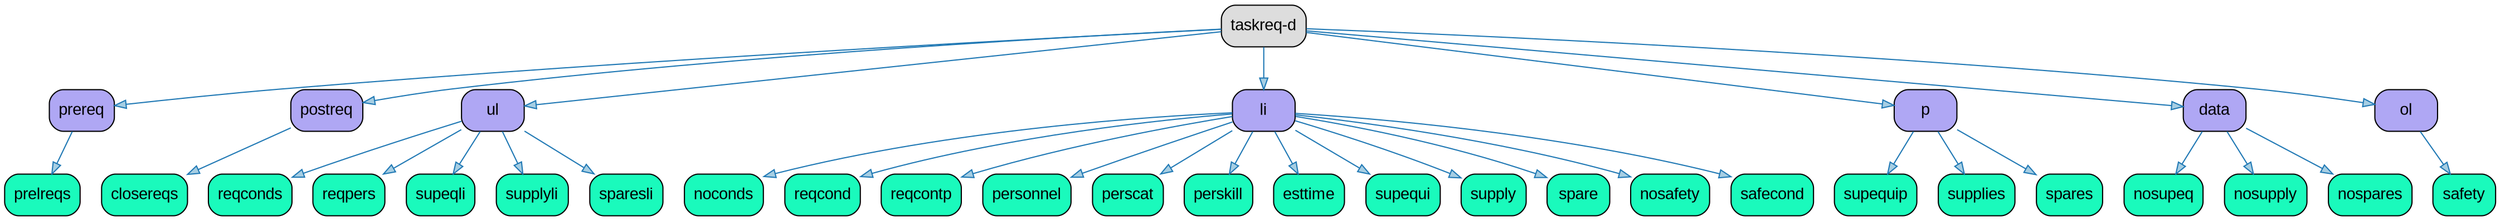// DITA Domain taskreq-d
strict digraph {
				
  // Root node
  
	"taskreq-d" [label ="taskreq-d" fontname="Arial" shape="Mrecord" style="filled"  fillcolor="#DDDDDD"]
			
  // Other nodes
      
	"prereq" [label ="prereq" fontname="Arial" shape="Mrecord" style="filled"  fillcolor="#AFA7F4"]
         
	"prelreqs" [label ="prelreqs" fontname="Arial" shape="Mrecord" style="filled"  fillcolor="#1AFABC"]
      
      
	"postreq" [label ="postreq" fontname="Arial" shape="Mrecord" style="filled"  fillcolor="#AFA7F4"]
         
	"closereqs" [label ="closereqs" fontname="Arial" shape="Mrecord" style="filled"  fillcolor="#1AFABC"]
      
      
	"ul" [label ="ul" fontname="Arial" shape="Mrecord" style="filled"  fillcolor="#AFA7F4"]
         
	"reqconds" [label ="reqconds" fontname="Arial" shape="Mrecord" style="filled"  fillcolor="#1AFABC"]
         
	"reqpers" [label ="reqpers" fontname="Arial" shape="Mrecord" style="filled"  fillcolor="#1AFABC"]
         
	"supeqli" [label ="supeqli" fontname="Arial" shape="Mrecord" style="filled"  fillcolor="#1AFABC"]
         
	"supplyli" [label ="supplyli" fontname="Arial" shape="Mrecord" style="filled"  fillcolor="#1AFABC"]
         
	"sparesli" [label ="sparesli" fontname="Arial" shape="Mrecord" style="filled"  fillcolor="#1AFABC"]
      
      
	"li" [label ="li" fontname="Arial" shape="Mrecord" style="filled"  fillcolor="#AFA7F4"]
         
	"noconds" [label ="noconds" fontname="Arial" shape="Mrecord" style="filled"  fillcolor="#1AFABC"]
         
	"reqcond" [label ="reqcond" fontname="Arial" shape="Mrecord" style="filled"  fillcolor="#1AFABC"]
         
	"reqcontp" [label ="reqcontp" fontname="Arial" shape="Mrecord" style="filled"  fillcolor="#1AFABC"]
         
	"personnel" [label ="personnel" fontname="Arial" shape="Mrecord" style="filled"  fillcolor="#1AFABC"]
         
	"perscat" [label ="perscat" fontname="Arial" shape="Mrecord" style="filled"  fillcolor="#1AFABC"]
         
	"perskill" [label ="perskill" fontname="Arial" shape="Mrecord" style="filled"  fillcolor="#1AFABC"]
         
	"esttime" [label ="esttime" fontname="Arial" shape="Mrecord" style="filled"  fillcolor="#1AFABC"]
         
	"supequi" [label ="supequi" fontname="Arial" shape="Mrecord" style="filled"  fillcolor="#1AFABC"]
         
	"supply" [label ="supply" fontname="Arial" shape="Mrecord" style="filled"  fillcolor="#1AFABC"]
         
	"spare" [label ="spare" fontname="Arial" shape="Mrecord" style="filled"  fillcolor="#1AFABC"]
         
	"nosafety" [label ="nosafety" fontname="Arial" shape="Mrecord" style="filled"  fillcolor="#1AFABC"]
         
	"safecond" [label ="safecond" fontname="Arial" shape="Mrecord" style="filled"  fillcolor="#1AFABC"]
      
      
	"p" [label ="p" fontname="Arial" shape="Mrecord" style="filled"  fillcolor="#AFA7F4"]
         
	"supequip" [label ="supequip" fontname="Arial" shape="Mrecord" style="filled"  fillcolor="#1AFABC"]
         
	"supplies" [label ="supplies" fontname="Arial" shape="Mrecord" style="filled"  fillcolor="#1AFABC"]
         
	"spares" [label ="spares" fontname="Arial" shape="Mrecord" style="filled"  fillcolor="#1AFABC"]
      
      
	"data" [label ="data" fontname="Arial" shape="Mrecord" style="filled"  fillcolor="#AFA7F4"]
         
	"nosupeq" [label ="nosupeq" fontname="Arial" shape="Mrecord" style="filled"  fillcolor="#1AFABC"]
         
	"nosupply" [label ="nosupply" fontname="Arial" shape="Mrecord" style="filled"  fillcolor="#1AFABC"]
         
	"nospares" [label ="nospares" fontname="Arial" shape="Mrecord" style="filled"  fillcolor="#1AFABC"]
      
      
	"ol" [label ="ol" fontname="Arial" shape="Mrecord" style="filled"  fillcolor="#AFA7F4"]
         
	"safety" [label ="safety" fontname="Arial" shape="Mrecord" style="filled"  fillcolor="#1AFABC"]
      
   
  // Edges
      
	"taskreq-d" -> "prereq" [fillcolor="#a6cee3" color="#1f78b4"]
         
	"prereq" -> "prelreqs" [fillcolor="#a6cee3" color="#1f78b4"]
      
      
	"taskreq-d" -> "postreq" [fillcolor="#a6cee3" color="#1f78b4"]
         
	"postreq" -> "closereqs" [fillcolor="#a6cee3" color="#1f78b4"]
      
      
	"taskreq-d" -> "ul" [fillcolor="#a6cee3" color="#1f78b4"]
         
	"ul" -> "reqconds" [fillcolor="#a6cee3" color="#1f78b4"]
         
	"ul" -> "reqpers" [fillcolor="#a6cee3" color="#1f78b4"]
         
	"ul" -> "supeqli" [fillcolor="#a6cee3" color="#1f78b4"]
         
	"ul" -> "supplyli" [fillcolor="#a6cee3" color="#1f78b4"]
         
	"ul" -> "sparesli" [fillcolor="#a6cee3" color="#1f78b4"]
      
      
	"taskreq-d" -> "li" [fillcolor="#a6cee3" color="#1f78b4"]
         
	"li" -> "noconds" [fillcolor="#a6cee3" color="#1f78b4"]
         
	"li" -> "reqcond" [fillcolor="#a6cee3" color="#1f78b4"]
         
	"li" -> "reqcontp" [fillcolor="#a6cee3" color="#1f78b4"]
         
	"li" -> "personnel" [fillcolor="#a6cee3" color="#1f78b4"]
         
	"li" -> "perscat" [fillcolor="#a6cee3" color="#1f78b4"]
         
	"li" -> "perskill" [fillcolor="#a6cee3" color="#1f78b4"]
         
	"li" -> "esttime" [fillcolor="#a6cee3" color="#1f78b4"]
         
	"li" -> "supequi" [fillcolor="#a6cee3" color="#1f78b4"]
         
	"li" -> "supply" [fillcolor="#a6cee3" color="#1f78b4"]
         
	"li" -> "spare" [fillcolor="#a6cee3" color="#1f78b4"]
         
	"li" -> "nosafety" [fillcolor="#a6cee3" color="#1f78b4"]
         
	"li" -> "safecond" [fillcolor="#a6cee3" color="#1f78b4"]
      
      
	"taskreq-d" -> "p" [fillcolor="#a6cee3" color="#1f78b4"]
         
	"p" -> "supequip" [fillcolor="#a6cee3" color="#1f78b4"]
         
	"p" -> "supplies" [fillcolor="#a6cee3" color="#1f78b4"]
         
	"p" -> "spares" [fillcolor="#a6cee3" color="#1f78b4"]
      
      
	"taskreq-d" -> "data" [fillcolor="#a6cee3" color="#1f78b4"]
         
	"data" -> "nosupeq" [fillcolor="#a6cee3" color="#1f78b4"]
         
	"data" -> "nosupply" [fillcolor="#a6cee3" color="#1f78b4"]
         
	"data" -> "nospares" [fillcolor="#a6cee3" color="#1f78b4"]
      
      
	"taskreq-d" -> "ol" [fillcolor="#a6cee3" color="#1f78b4"]
         
	"ol" -> "safety" [fillcolor="#a6cee3" color="#1f78b4"]
      
   }